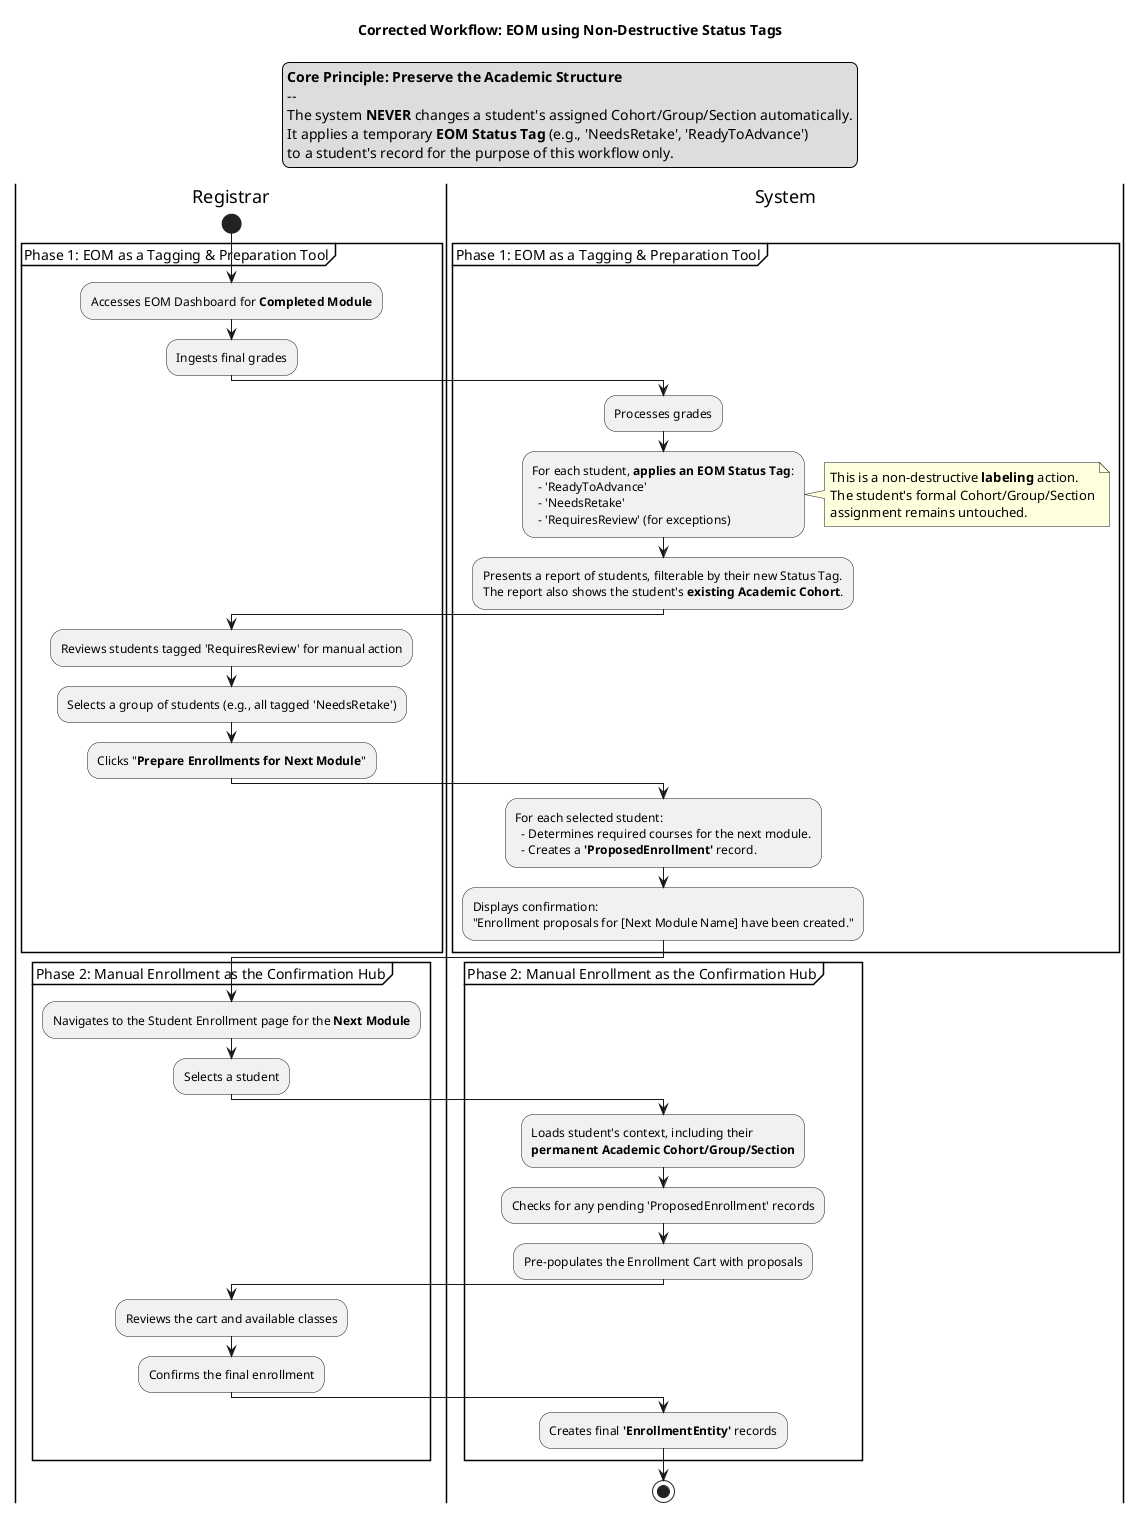 @startuml
title Corrected Workflow: EOM using Non-Destructive Status Tags

legend top
  <font size=14><b>Core Principle: Preserve the Academic Structure</b></font>
  --
  The system **NEVER** changes a student's assigned Cohort/Group/Section automatically.
  It applies a temporary **EOM Status Tag** (e.g., 'NeedsRetake', 'ReadyToAdvance')
  to a student's record for the purpose of this workflow only.
end legend

|Registrar|
start
partition "Phase 1: EOM as a Tagging & Preparation Tool" {
    :Accesses EOM Dashboard for **Completed Module**;
    :Ingests final grades;

    |System|
    :Processes grades;
    :For each student, **applies an EOM Status Tag**:
      - 'ReadyToAdvance'
      - 'NeedsRetake'
      - 'RequiresReview' (for exceptions);
    note right
        This is a non-destructive **labeling** action.
        The student's formal Cohort/Group/Section
        assignment remains untouched.
    end note
    :Presents a report of students, filterable by their new Status Tag.
    The report also shows the student's **existing Academic Cohort**.;

    |Registrar|
    :Reviews students tagged 'RequiresReview' for manual action;
    :Selects a group of students (e.g., all tagged 'NeedsRetake');
    :Clicks "**Prepare Enrollments for Next Module**";

    |System|
    :For each selected student:
      - Determines required courses for the next module.
      - Creates a **'ProposedEnrollment'** record.;
    :Displays confirmation:
    "Enrollment proposals for [Next Module Name] have been created.";
}

|Registrar|
partition "Phase 2: Manual Enrollment as the Confirmation Hub" {
    :Navigates to the Student Enrollment page for the **Next Module**;
    :Selects a student;

    |System|
    :Loads student's context, including their
    **permanent Academic Cohort/Group/Section**;
    :Checks for any pending 'ProposedEnrollment' records;
    :Pre-populates the Enrollment Cart with proposals;

    |Registrar|
    :Reviews the cart and available classes;
    :Confirms the final enrollment;

    |System|
    :Creates final **'EnrollmentEntity'** records;
}

stop
@enduml
